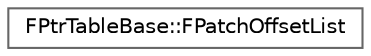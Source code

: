 digraph "Graphical Class Hierarchy"
{
 // INTERACTIVE_SVG=YES
 // LATEX_PDF_SIZE
  bgcolor="transparent";
  edge [fontname=Helvetica,fontsize=10,labelfontname=Helvetica,labelfontsize=10];
  node [fontname=Helvetica,fontsize=10,shape=box,height=0.2,width=0.4];
  rankdir="LR";
  Node0 [id="Node000000",label="FPtrTableBase::FPatchOffsetList",height=0.2,width=0.4,color="grey40", fillcolor="white", style="filled",URL="$d2/d32/structFPtrTableBase_1_1FPatchOffsetList.html",tooltip=" "];
}

